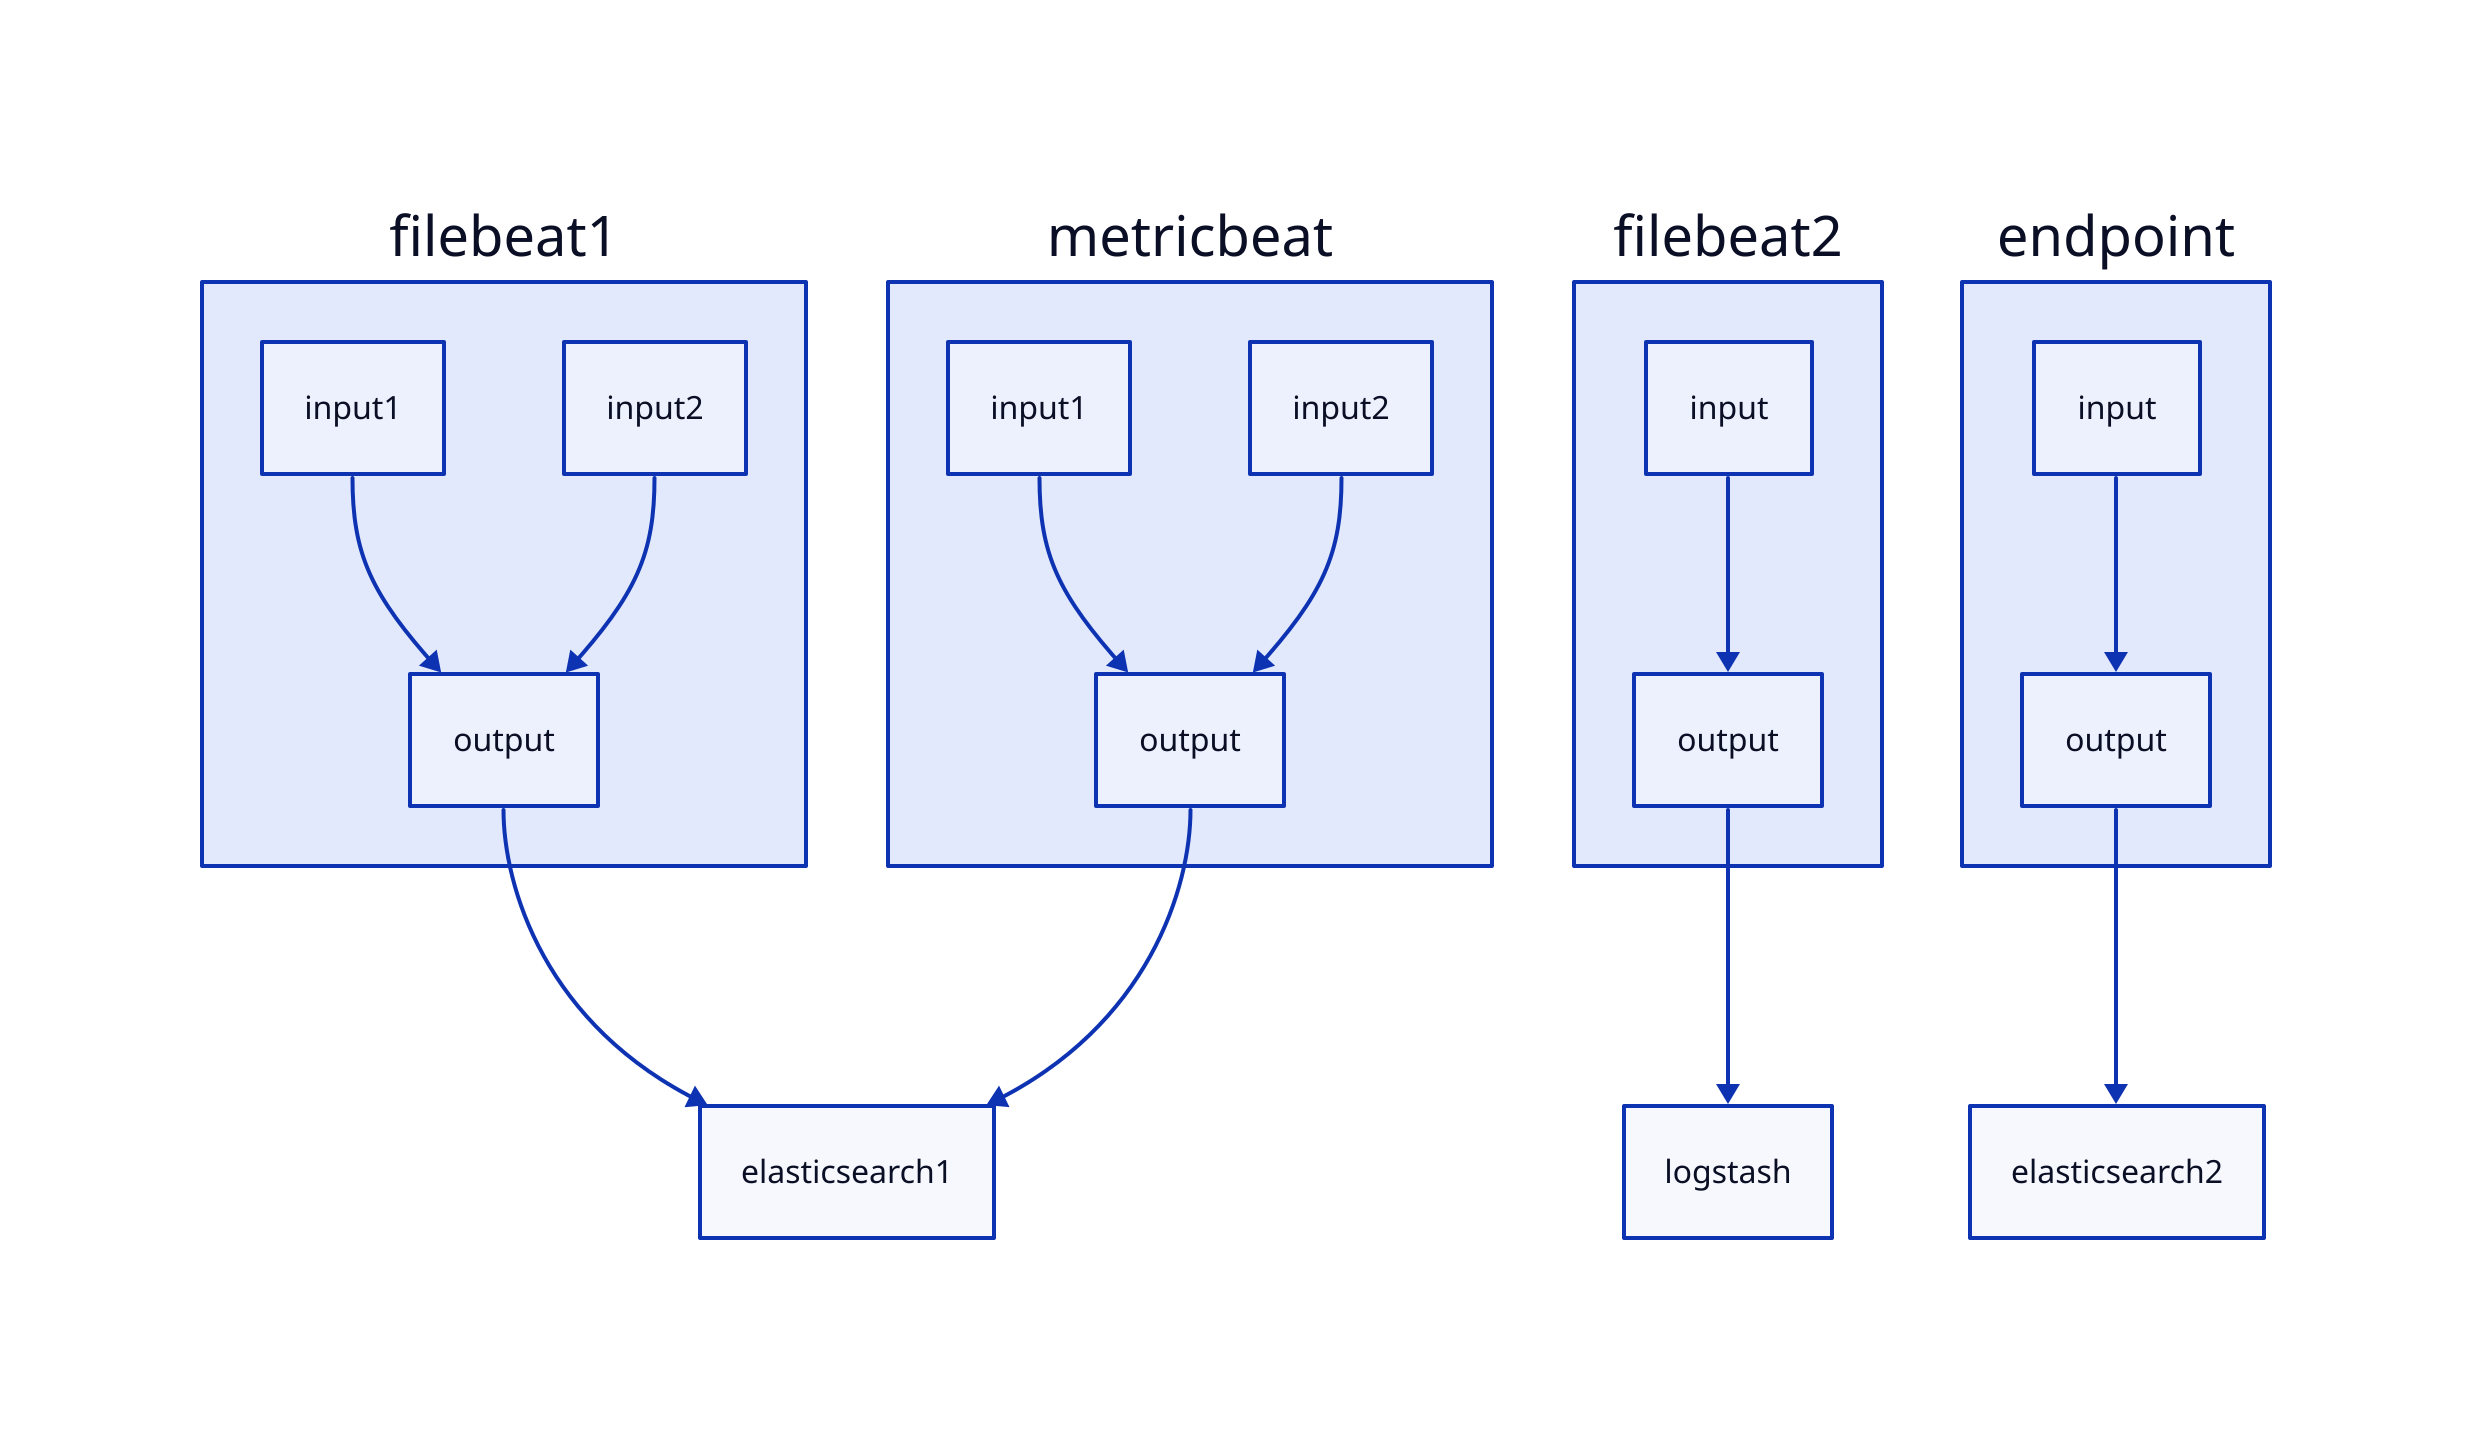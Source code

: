 # A diagram of example components managed by Agent.
# To regenerate the image after changing this file, run:
#   d2 components-example.d2 components-example.svg
# To live-edit this file with immediate regeneration of the diagram, run:
#   d2 --watch components-example.d2 components-example.svg

filebeat1: {
  input1 -> output
  input2 -> output
}

filebeat2: {
  input -> output
}

metricbeat: {
  input1 -> output
  input2 -> output
}

endpoint: {
  input -> output
}

filebeat1.output -> elasticsearch1
metricbeat.output -> elasticsearch1

filebeat2.output -> logstash

endpoint.output -> elasticsearch2
